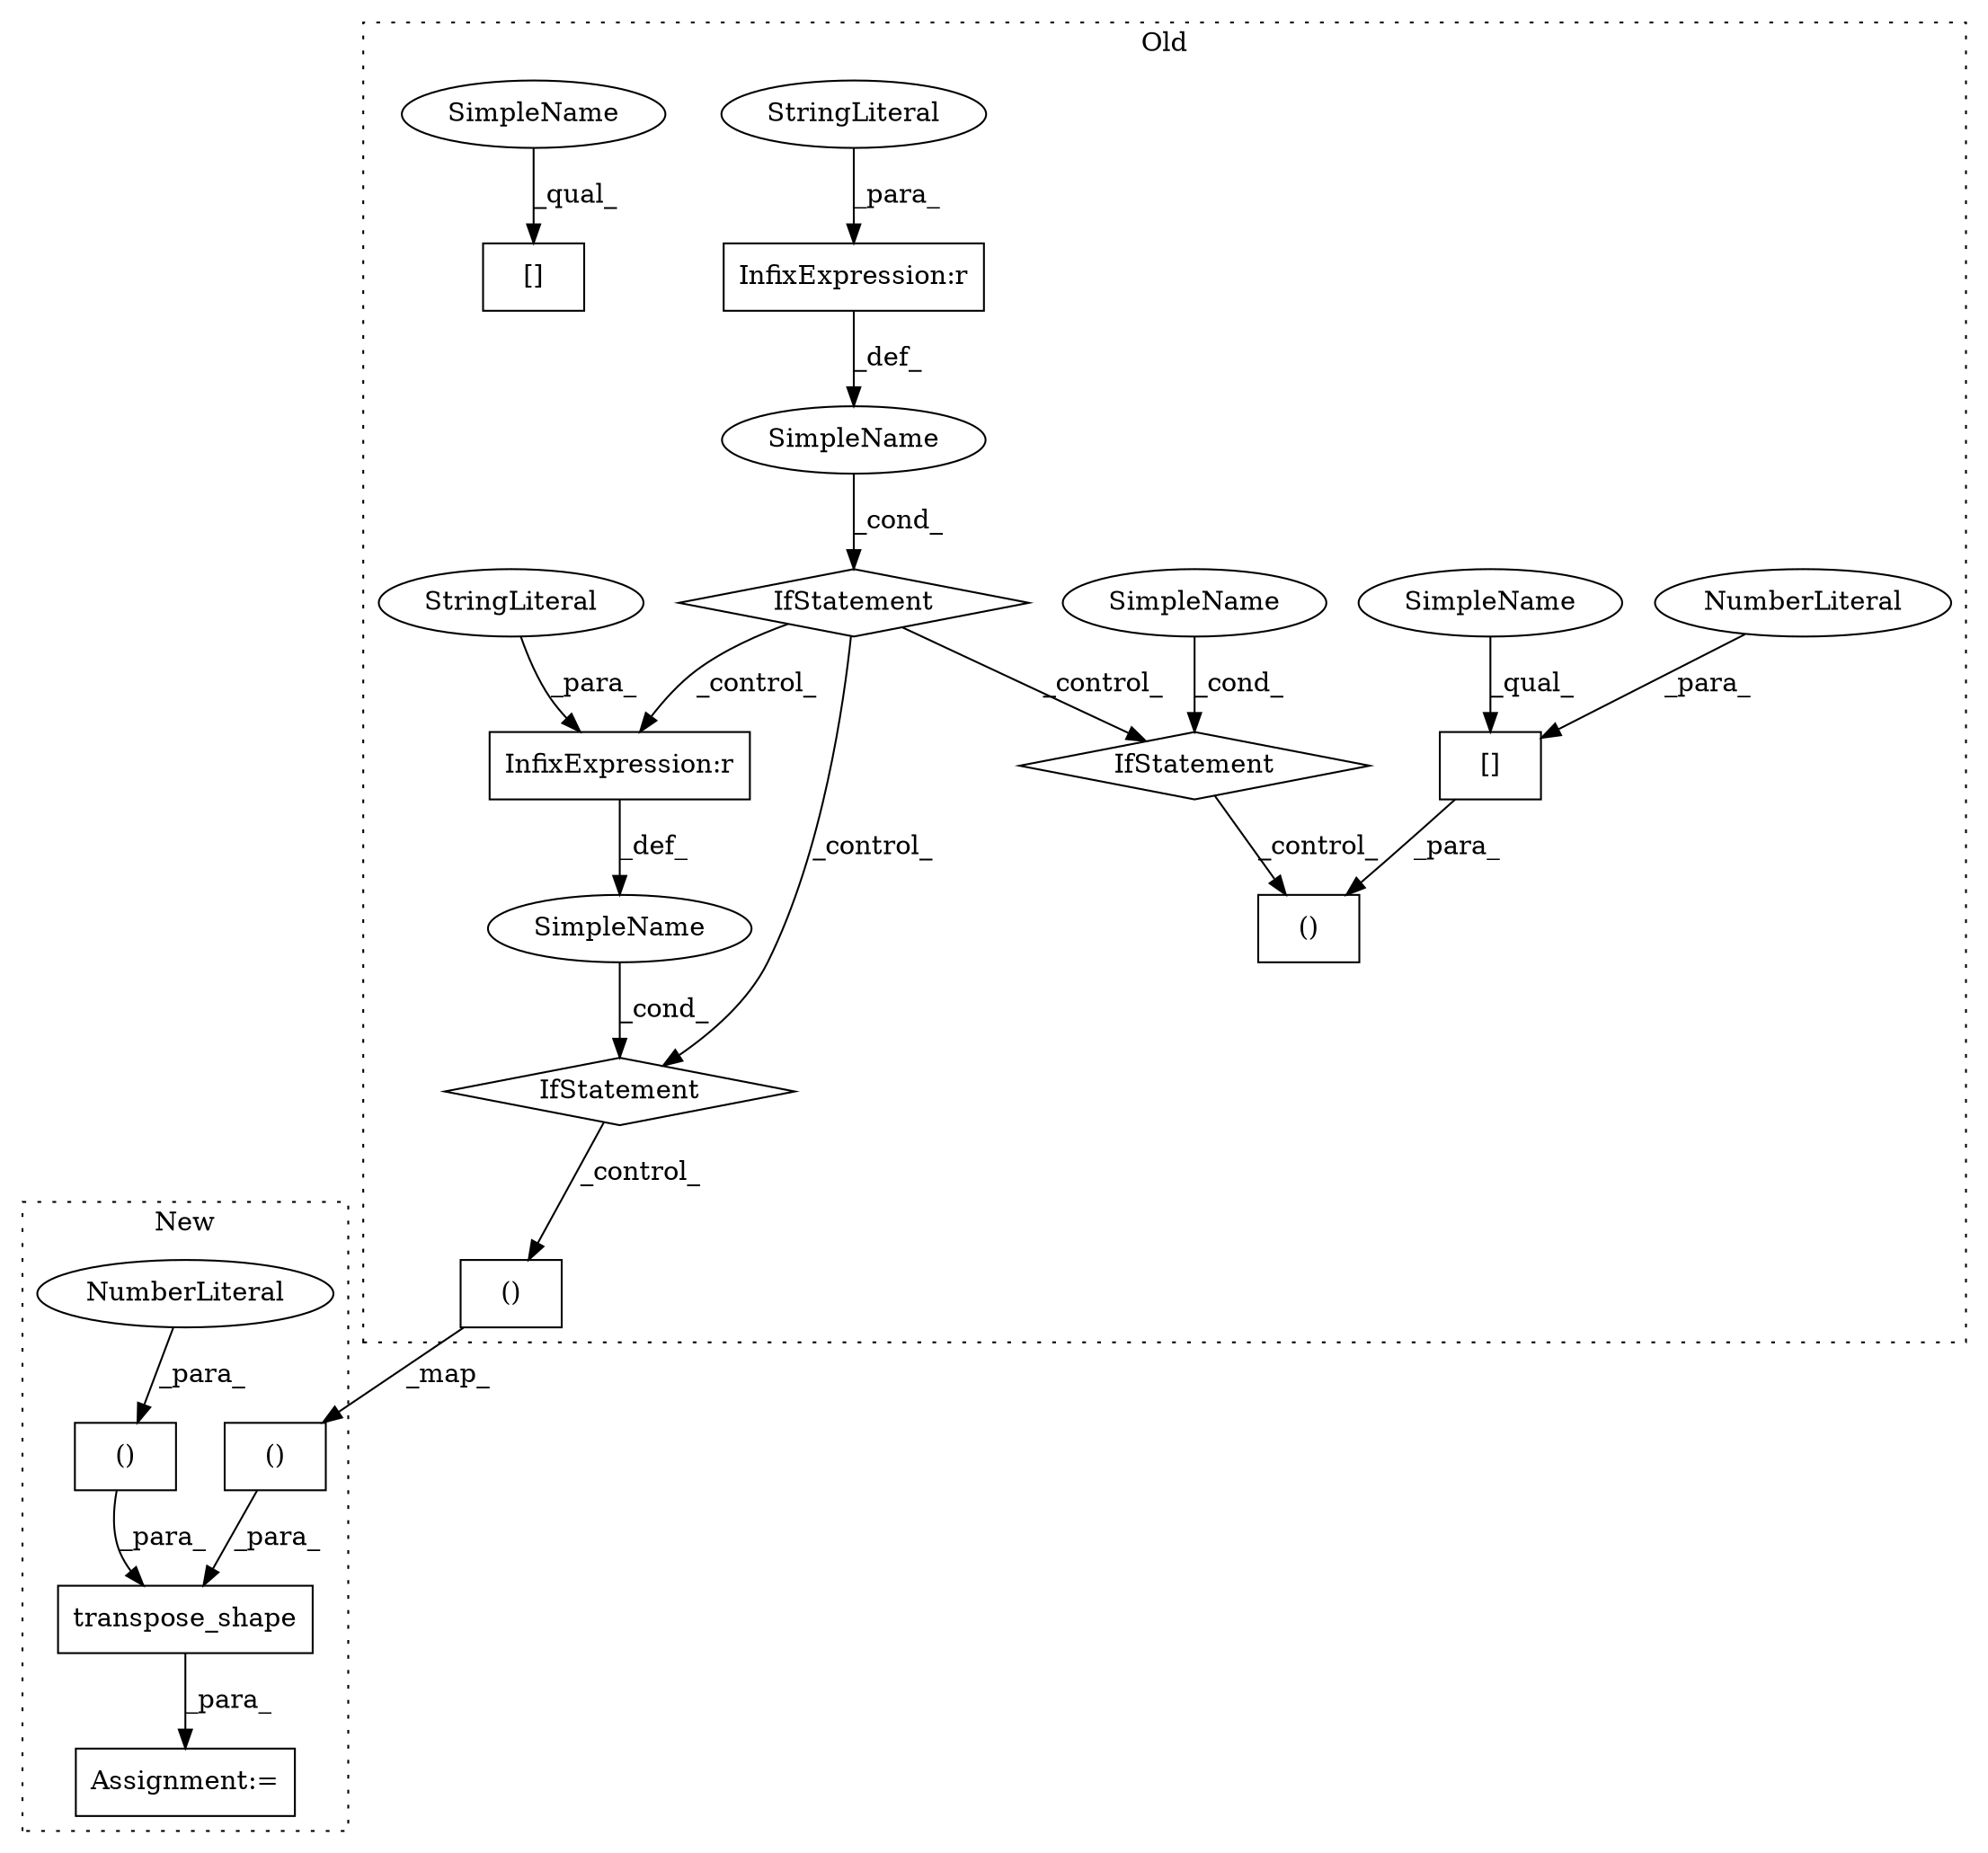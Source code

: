 digraph G {
subgraph cluster0 {
1 [label="()" a="106" s="73132" l="27" shape="box"];
5 [label="[]" a="2" s="73146,73158" l="11,1" shape="box"];
6 [label="NumberLiteral" a="34" s="73157" l="1" shape="ellipse"];
8 [label="SimpleName" a="42" s="" l="" shape="ellipse"];
9 [label="InfixExpression:r" a="27" s="73240" l="4" shape="box"];
10 [label="()" a="106" s="73336" l="55" shape="box"];
12 [label="IfStatement" a="25" s="72939,72963" l="4,2" shape="diamond"];
13 [label="SimpleName" a="42" s="" l="" shape="ellipse"];
14 [label="IfStatement" a="25" s="73225,73259" l="4,2" shape="diamond"];
15 [label="SimpleName" a="42" s="" l="" shape="ellipse"];
16 [label="StringLiteral" a="45" s="73244" l="15" shape="ellipse"];
17 [label="InfixExpression:r" a="27" s="72907" l="4" shape="box"];
18 [label="StringLiteral" a="45" s="72911" l="16" shape="ellipse"];
19 [label="[]" a="2" s="73018,73030" l="11,1" shape="box"];
20 [label="IfStatement" a="25" s="72892,72927" l="4,2" shape="diamond"];
21 [label="SimpleName" a="42" s="73018" l="10" shape="ellipse"];
22 [label="SimpleName" a="42" s="73146" l="10" shape="ellipse"];
label = "Old";
style="dotted";
}
subgraph cluster1 {
2 [label="transpose_shape" a="32" s="73215,73289" l="16,2" shape="box"];
3 [label="()" a="106" s="73260" l="29" shape="box"];
4 [label="NumberLiteral" a="34" s="73260" l="1" shape="ellipse"];
7 [label="Assignment:=" a="7" s="73214" l="1" shape="box"];
11 [label="()" a="106" s="73033" l="69" shape="box"];
label = "New";
style="dotted";
}
2 -> 7 [label="_para_"];
3 -> 2 [label="_para_"];
4 -> 3 [label="_para_"];
5 -> 1 [label="_para_"];
6 -> 5 [label="_para_"];
8 -> 20 [label="_cond_"];
9 -> 15 [label="_def_"];
10 -> 11 [label="_map_"];
11 -> 2 [label="_para_"];
12 -> 1 [label="_control_"];
13 -> 12 [label="_cond_"];
14 -> 10 [label="_control_"];
15 -> 14 [label="_cond_"];
16 -> 9 [label="_para_"];
17 -> 8 [label="_def_"];
18 -> 17 [label="_para_"];
20 -> 12 [label="_control_"];
20 -> 14 [label="_control_"];
20 -> 9 [label="_control_"];
21 -> 19 [label="_qual_"];
22 -> 5 [label="_qual_"];
}